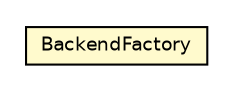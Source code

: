 #!/usr/local/bin/dot
#
# Class diagram 
# Generated by UMLGraph version R5_6-24-gf6e263 (http://www.umlgraph.org/)
#

digraph G {
	edge [fontname="Helvetica",fontsize=10,labelfontname="Helvetica",labelfontsize=10];
	node [fontname="Helvetica",fontsize=10,shape=plaintext];
	nodesep=0.25;
	ranksep=0.5;
	// sabina.server.BackendFactory
	c254 [label=<<table title="sabina.server.BackendFactory" border="0" cellborder="1" cellspacing="0" cellpadding="2" port="p" bgcolor="lemonChiffon" href="./BackendFactory.html">
		<tr><td><table border="0" cellspacing="0" cellpadding="1">
<tr><td align="center" balign="center"> BackendFactory </td></tr>
		</table></td></tr>
		</table>>, URL="./BackendFactory.html", fontname="Helvetica", fontcolor="black", fontsize=9.0];
}

